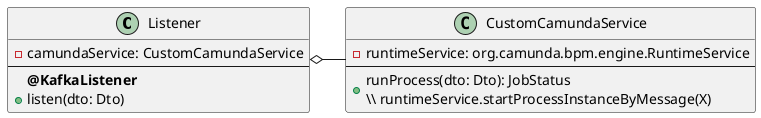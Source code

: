 @startuml
'https://plantuml.com/class-diagram


class Listener {
-  camundaService: CustomCamundaService
---
**@KafkaListener**
+ listen(dto: Dto)
}

class CustomCamundaService {
   - runtimeService: org.camunda.bpm.engine.RuntimeService
  ---
  +runProcess(dto: Dto): JobStatus \n\\\ runtimeService.startProcessInstanceByMessage(X)
}
Listener o- CustomCamundaService



@enduml